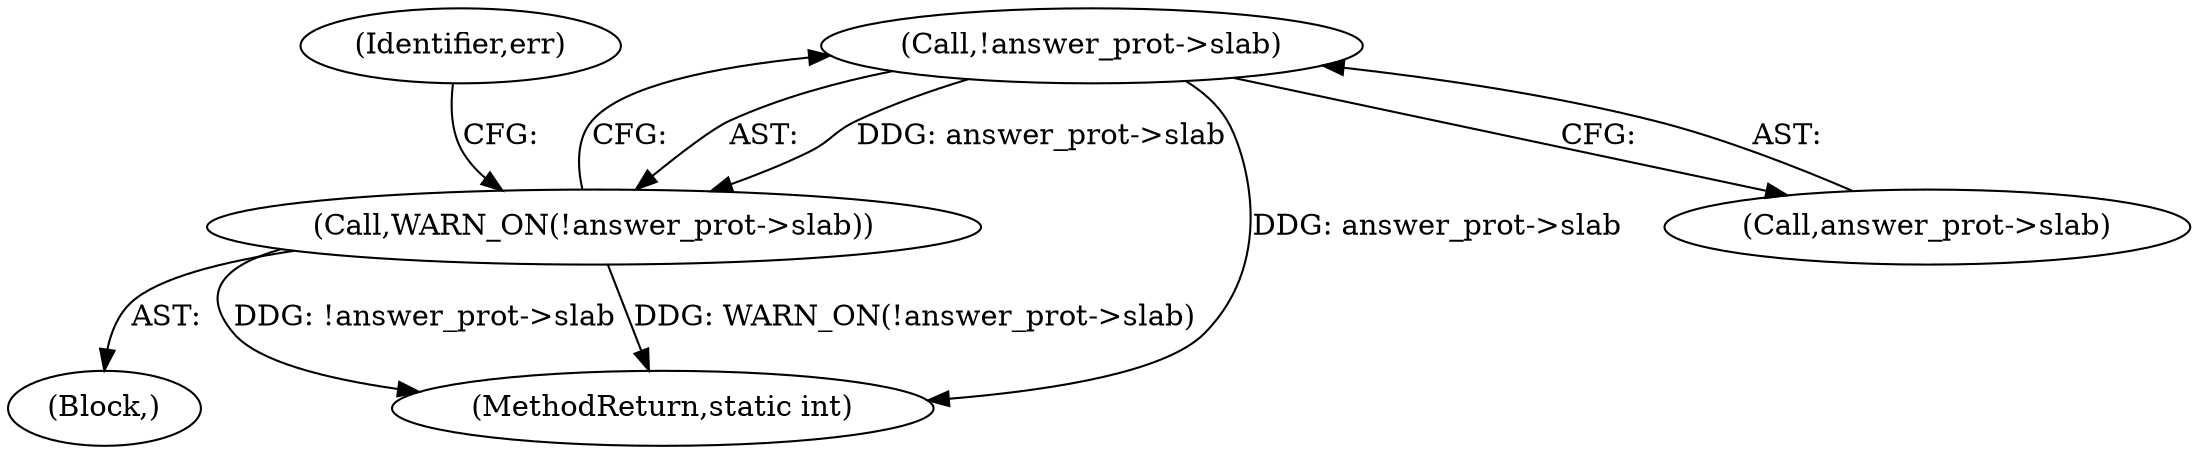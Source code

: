 digraph "0_linux_79462ad02e861803b3840cc782248c7359451cd9_2@pointer" {
"1000251" [label="(Call,!answer_prot->slab)"];
"1000250" [label="(Call,WARN_ON(!answer_prot->slab))"];
"1000252" [label="(Call,answer_prot->slab)"];
"1000256" [label="(Identifier,err)"];
"1000113" [label="(Block,)"];
"1000250" [label="(Call,WARN_ON(!answer_prot->slab))"];
"1000251" [label="(Call,!answer_prot->slab)"];
"1000480" [label="(MethodReturn,static int)"];
"1000251" -> "1000250"  [label="AST: "];
"1000251" -> "1000252"  [label="CFG: "];
"1000252" -> "1000251"  [label="AST: "];
"1000250" -> "1000251"  [label="CFG: "];
"1000251" -> "1000480"  [label="DDG: answer_prot->slab"];
"1000251" -> "1000250"  [label="DDG: answer_prot->slab"];
"1000250" -> "1000113"  [label="AST: "];
"1000256" -> "1000250"  [label="CFG: "];
"1000250" -> "1000480"  [label="DDG: !answer_prot->slab"];
"1000250" -> "1000480"  [label="DDG: WARN_ON(!answer_prot->slab)"];
}
